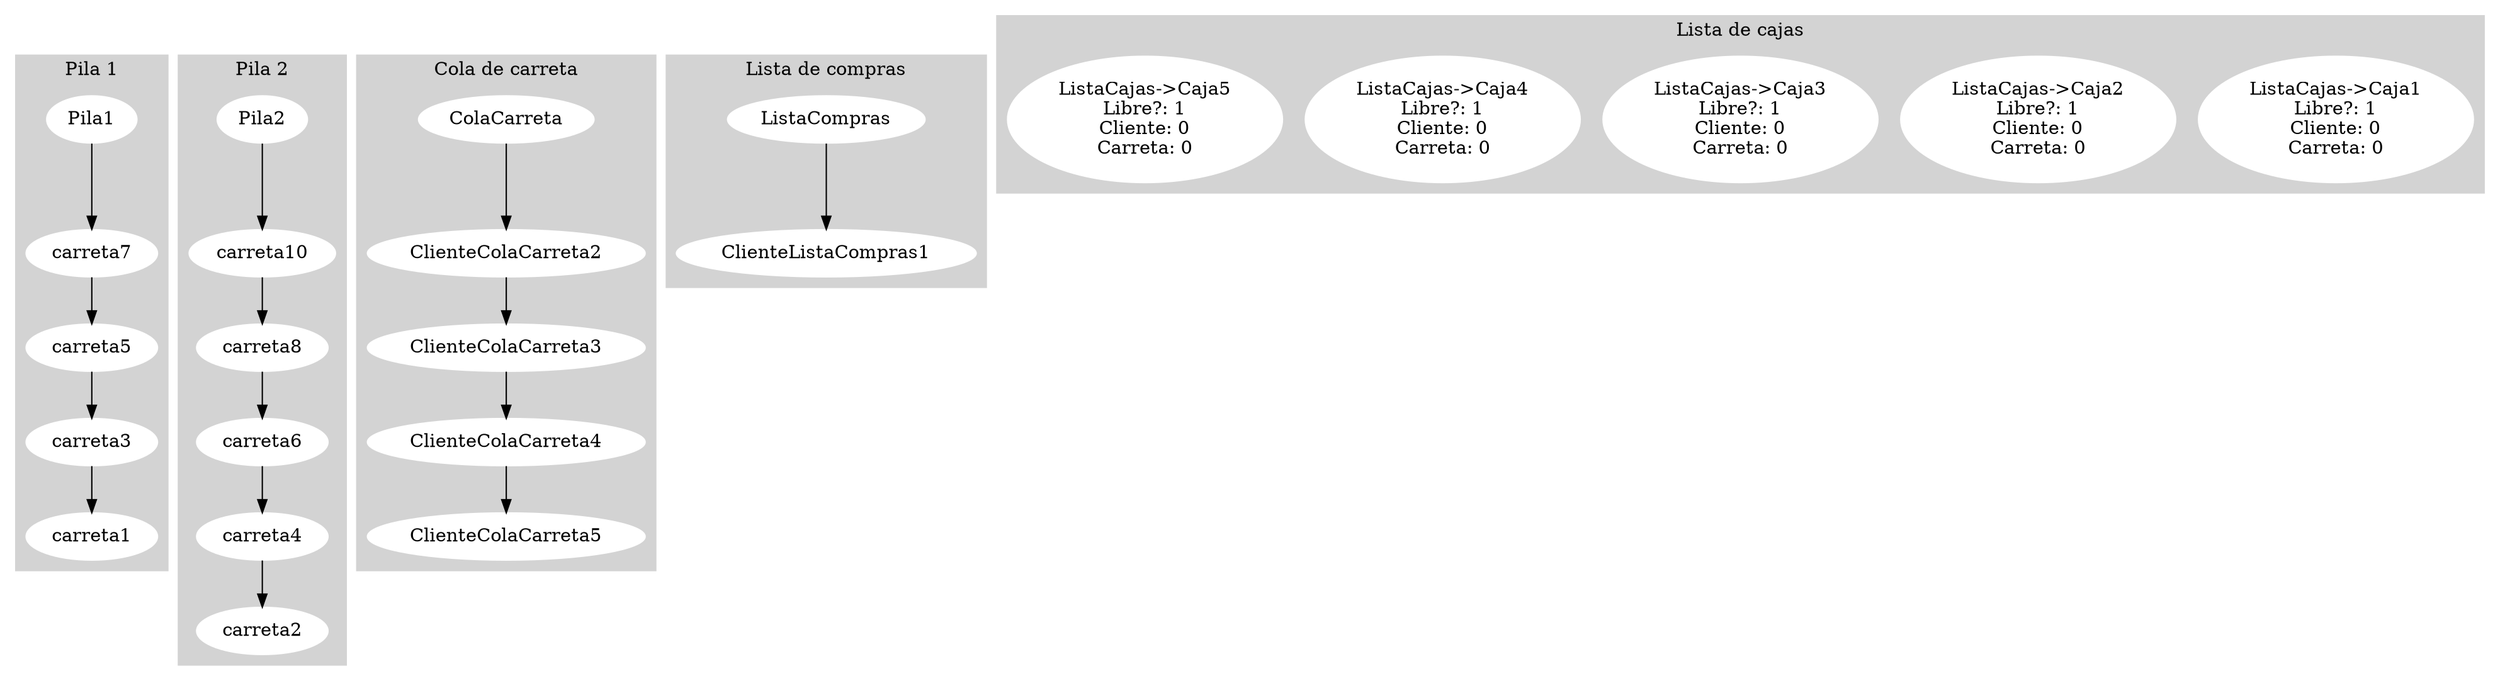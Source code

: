 digraph G {
subgraph cluster_0 {
style=filled;
color=lightgrey;
node [style=filled,color=white];
Pila1->carreta7;
carreta7->carreta5;
carreta5->carreta3;
carreta3->carreta1;
label = " Pila 1 ";
}
subgraph cluster_1 {
style=filled;
color=lightgrey;
node [style=filled,color=white];
Pila2->carreta10;
carreta10->carreta8;
carreta8->carreta6;
carreta6->carreta4;
carreta4->carreta2;
label = " Pila 2 ";
}
subgraph cluster_2 {
style=filled;
color=lightgrey;
node [style=filled,color=white];
ColaCarreta->ClienteColaCarreta2;
ClienteColaCarreta2->ClienteColaCarreta3;
ClienteColaCarreta3->ClienteColaCarreta4;
ClienteColaCarreta4->ClienteColaCarreta5;
label = " Cola de carreta ";
}
subgraph cluster_3 {
style=filled;
color=lightgrey;
node [style=filled,color=white];
ListaCompras->ClienteListaCompras1;
label = " Lista de compras ";
}
subgraph cluster_4 {
style=filled;
color=lightgrey;
node [style=filled,color=white];
label = " Cola de pagos ";
}
subgraph cluster_5 {
style=filled;
color=lightgrey;
node [style=filled,color=white];
"ListaCajas->Caja1
Libre?: 1
Cliente: 0
Carreta: 0""ListaCajas->Caja2
Libre?: 1
Cliente: 0
Carreta: 0""ListaCajas->Caja3
Libre?: 1
Cliente: 0
Carreta: 0""ListaCajas->Caja4
Libre?: 1
Cliente: 0
Carreta: 0""ListaCajas->Caja5
Libre?: 1
Cliente: 0
Carreta: 0"label = " Lista de cajas ";
}
}
